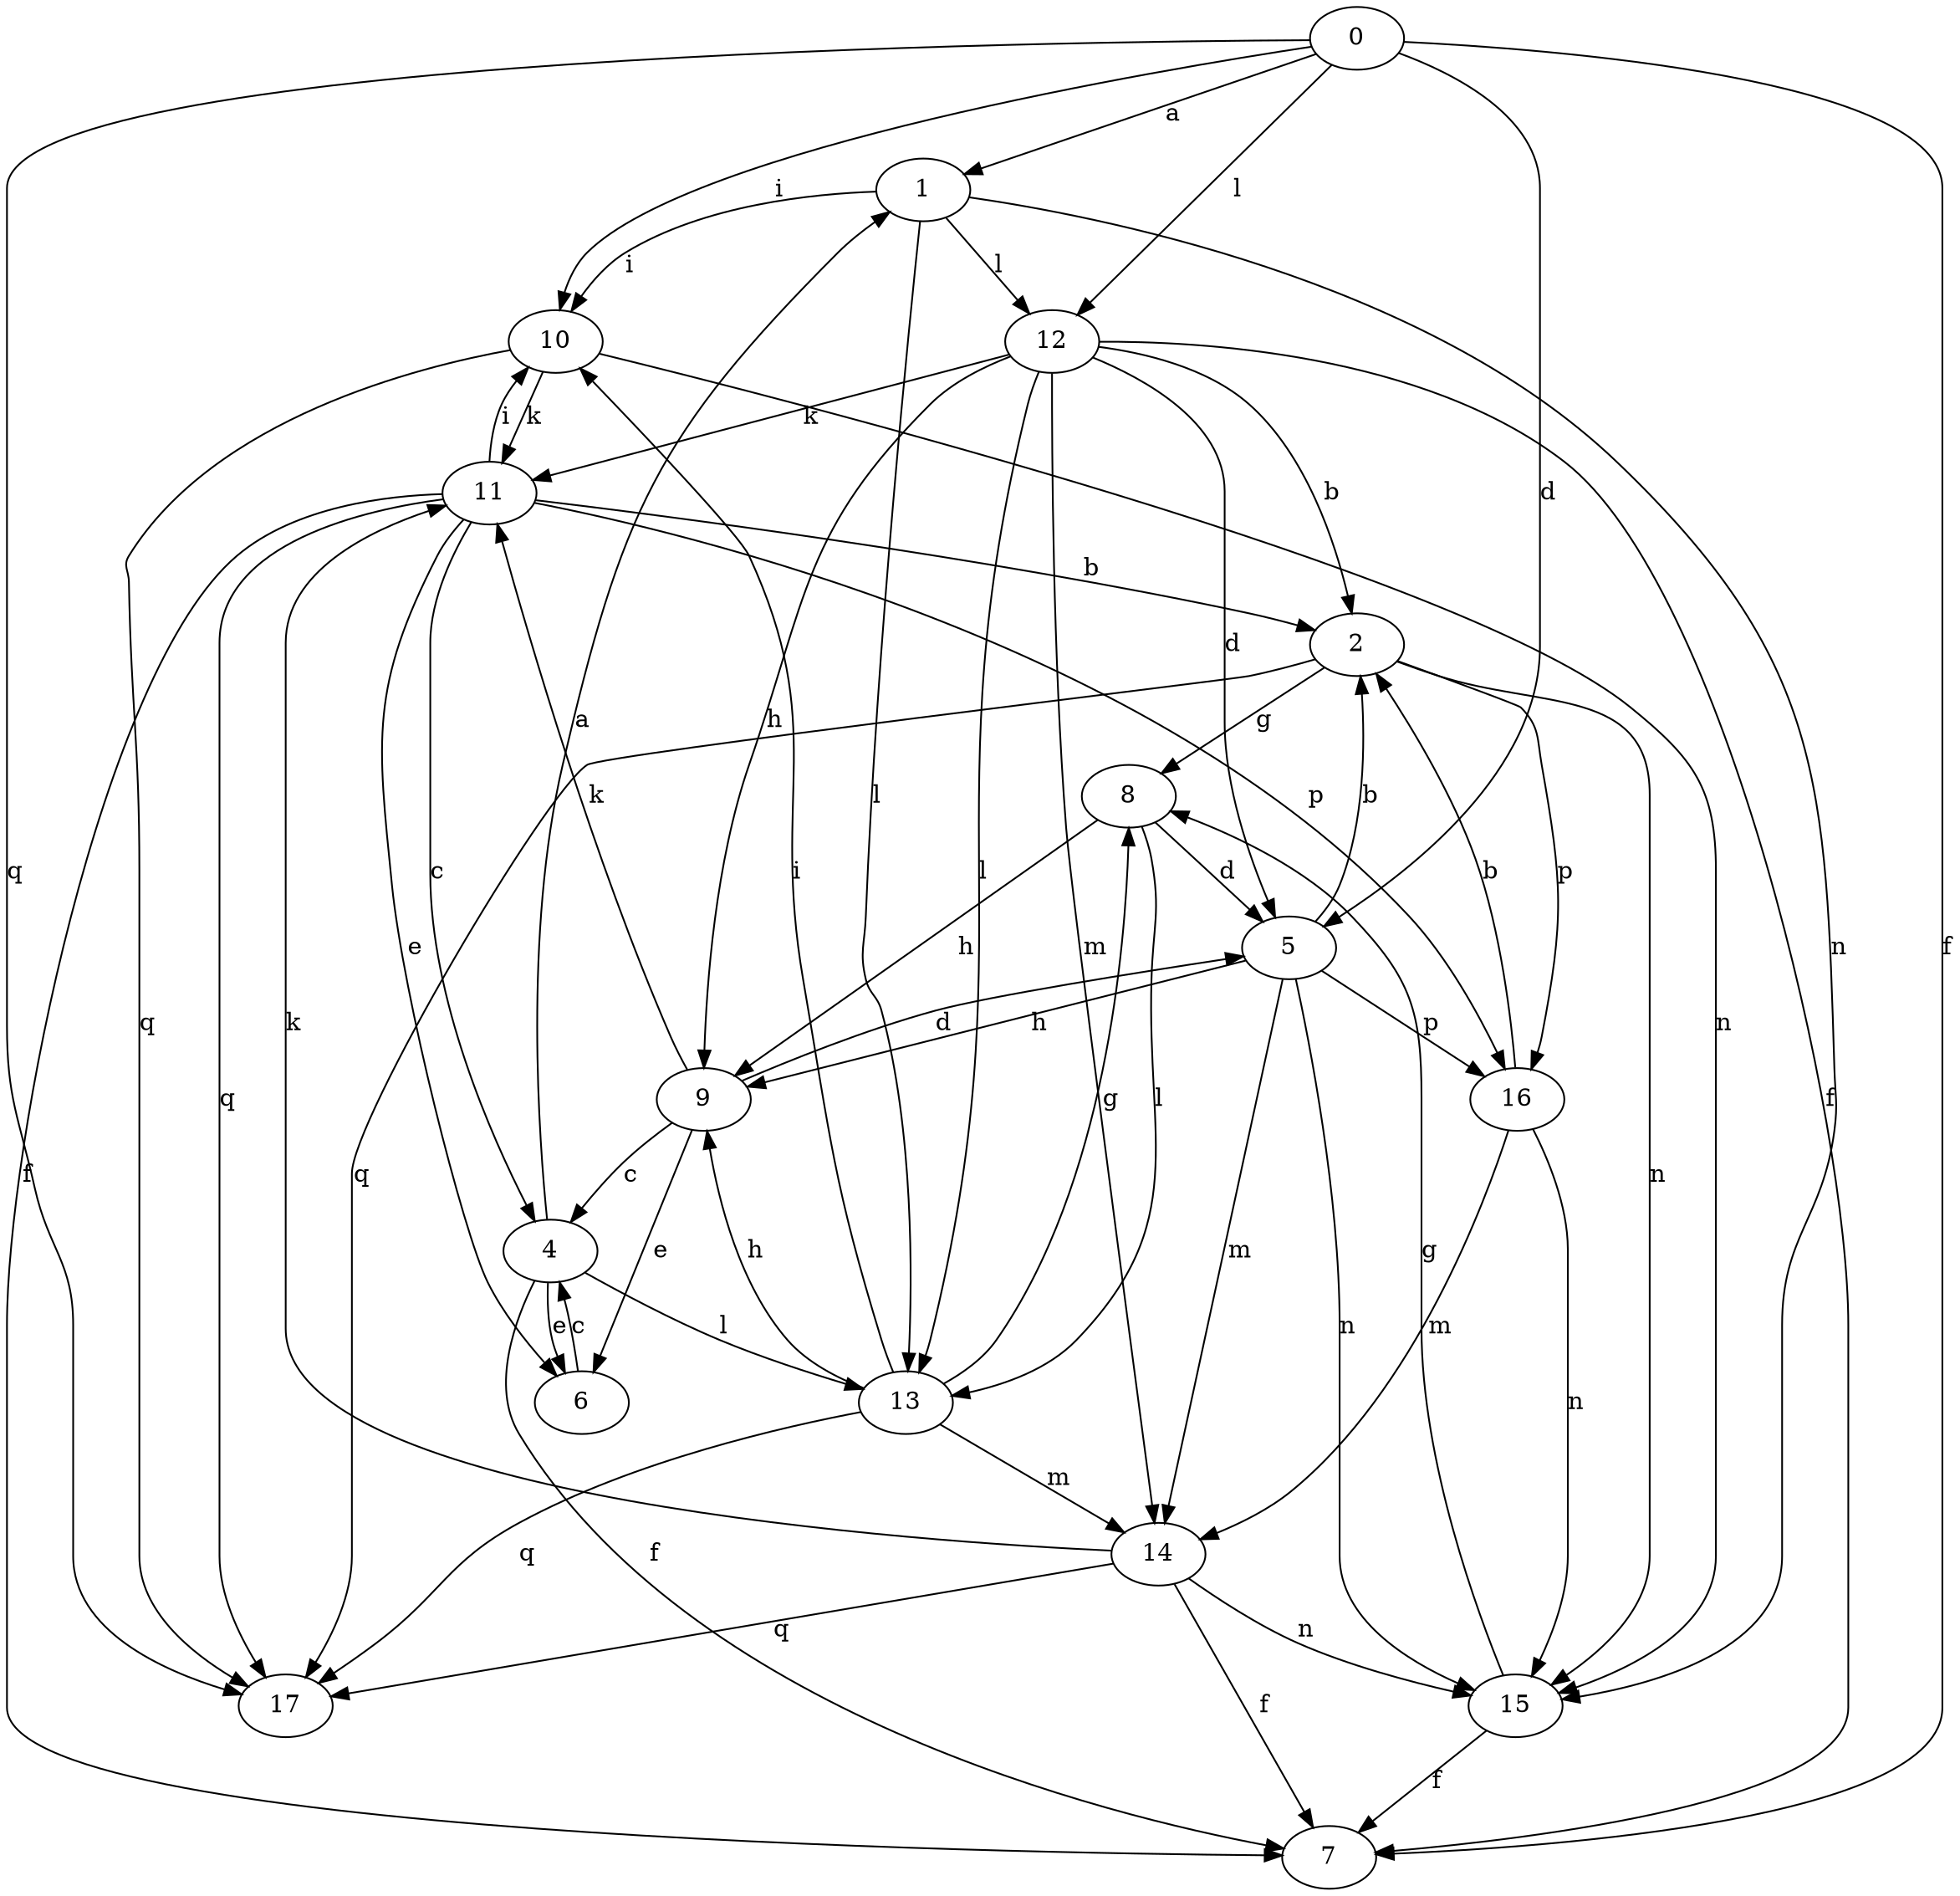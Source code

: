 strict digraph  {
0;
1;
2;
4;
5;
6;
7;
8;
9;
10;
11;
12;
13;
14;
15;
16;
17;
0 -> 1  [label=a];
0 -> 5  [label=d];
0 -> 7  [label=f];
0 -> 10  [label=i];
0 -> 12  [label=l];
0 -> 17  [label=q];
1 -> 10  [label=i];
1 -> 12  [label=l];
1 -> 13  [label=l];
1 -> 15  [label=n];
2 -> 8  [label=g];
2 -> 15  [label=n];
2 -> 16  [label=p];
2 -> 17  [label=q];
4 -> 1  [label=a];
4 -> 6  [label=e];
4 -> 7  [label=f];
4 -> 13  [label=l];
5 -> 2  [label=b];
5 -> 9  [label=h];
5 -> 14  [label=m];
5 -> 15  [label=n];
5 -> 16  [label=p];
6 -> 4  [label=c];
8 -> 5  [label=d];
8 -> 9  [label=h];
8 -> 13  [label=l];
9 -> 4  [label=c];
9 -> 5  [label=d];
9 -> 6  [label=e];
9 -> 11  [label=k];
10 -> 11  [label=k];
10 -> 15  [label=n];
10 -> 17  [label=q];
11 -> 2  [label=b];
11 -> 4  [label=c];
11 -> 6  [label=e];
11 -> 7  [label=f];
11 -> 10  [label=i];
11 -> 16  [label=p];
11 -> 17  [label=q];
12 -> 2  [label=b];
12 -> 5  [label=d];
12 -> 7  [label=f];
12 -> 9  [label=h];
12 -> 11  [label=k];
12 -> 13  [label=l];
12 -> 14  [label=m];
13 -> 8  [label=g];
13 -> 9  [label=h];
13 -> 10  [label=i];
13 -> 14  [label=m];
13 -> 17  [label=q];
14 -> 7  [label=f];
14 -> 11  [label=k];
14 -> 15  [label=n];
14 -> 17  [label=q];
15 -> 7  [label=f];
15 -> 8  [label=g];
16 -> 2  [label=b];
16 -> 14  [label=m];
16 -> 15  [label=n];
}
